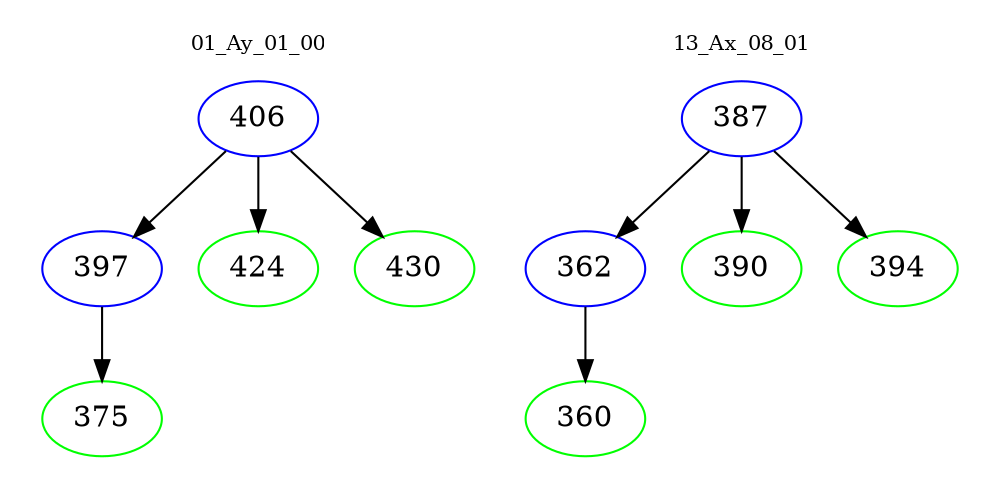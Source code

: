 digraph{
subgraph cluster_0 {
color = white
label = "01_Ay_01_00";
fontsize=10;
T0_406 [label="406", color="blue"]
T0_406 -> T0_397 [color="black"]
T0_397 [label="397", color="blue"]
T0_397 -> T0_375 [color="black"]
T0_375 [label="375", color="green"]
T0_406 -> T0_424 [color="black"]
T0_424 [label="424", color="green"]
T0_406 -> T0_430 [color="black"]
T0_430 [label="430", color="green"]
}
subgraph cluster_1 {
color = white
label = "13_Ax_08_01";
fontsize=10;
T1_387 [label="387", color="blue"]
T1_387 -> T1_362 [color="black"]
T1_362 [label="362", color="blue"]
T1_362 -> T1_360 [color="black"]
T1_360 [label="360", color="green"]
T1_387 -> T1_390 [color="black"]
T1_390 [label="390", color="green"]
T1_387 -> T1_394 [color="black"]
T1_394 [label="394", color="green"]
}
}
